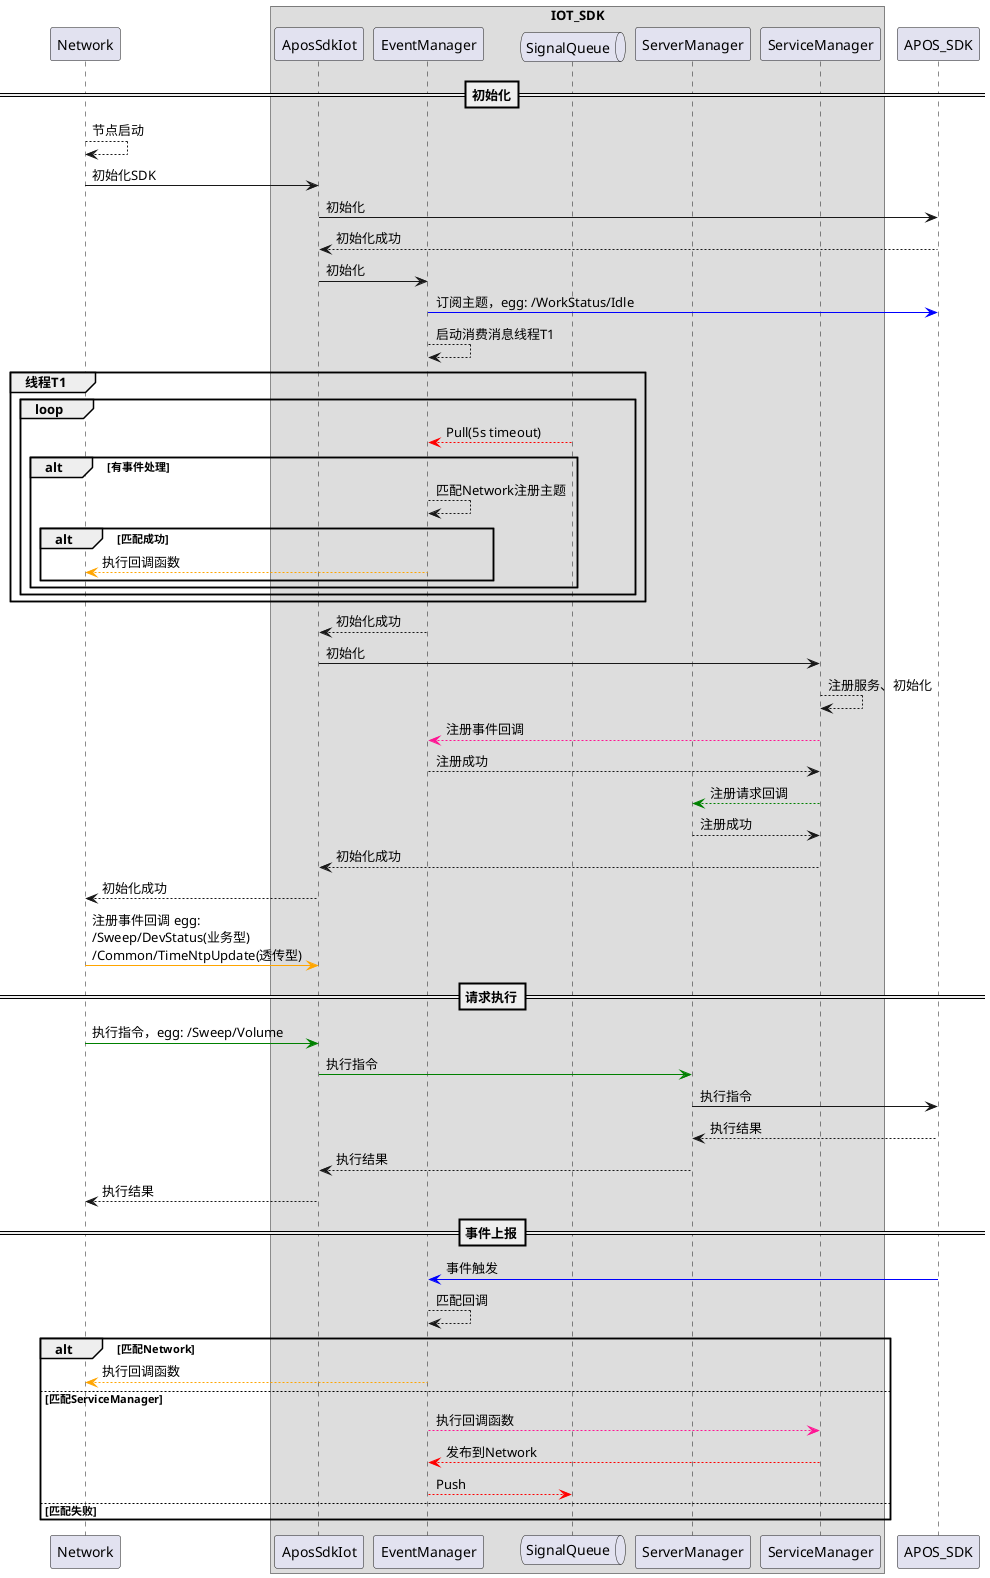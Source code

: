 @startuml
participant Network
box IOT_SDK
participant AposSdkIot
participant EventManager
queue SignalQueue
participant ServerManager
participant ServiceManager
endbox
participant APOS_SDK

'autonumber
==初始化==
Network --> Network: 节点启动
Network -> AposSdkIot: 初始化SDK
AposSdkIot -> APOS_SDK: 初始化
AposSdkIot <-- APOS_SDK: 初始化成功
AposSdkIot -> EventManager: 初始化

EventManager -[#blue]> APOS_SDK: 订阅主题，egg: /WorkStatus/Idle
EventManager --> EventManager: 启动消费消息线程T1
group 线程T1
    loop
        EventManager <-[#red]- SignalQueue: Pull(5s timeout)
        alt 有事件处理
            EventManager --> EventManager: 匹配Network注册主题
            alt 匹配成功
                Network <-[#orange]- EventManager: 执行回调函数
            end
        end
    end
end
AposSdkIot <-- EventManager: 初始化成功
AposSdkIot -> ServiceManager: 初始化
ServiceManager --> ServiceManager: 注册服务、初始化
ServiceManager -[#deeppink]-> EventManager: 注册事件回调
ServiceManager <-- EventManager: 注册成功
ServiceManager -[#green]-> ServerManager: 注册请求回调
ServiceManager <-- ServerManager: 注册成功
AposSdkIot <-- ServiceManager: 初始化成功
Network <-- AposSdkIot: 初始化成功
Network -[#orange]> AposSdkIot: 注册事件回调 egg: \n/Sweep/DevStatus(业务型)\n/Common/TimeNtpUpdate(透传型)

==请求执行==
Network -[#green]> AposSdkIot: 执行指令，egg: /Sweep/Volume
AposSdkIot -[#green]> ServerManager: 执行指令
ServerManager -> APOS_SDK: 执行指令
ServerManager <-- APOS_SDK: 执行结果
AposSdkIot <-- ServerManager: 执行结果
Network <-- AposSdkIot: 执行结果
==事件上报==
APOS_SDK -[#blue]> EventManager: 事件触发
EventManager --> EventManager: 匹配回调
alt 匹配Network
    EventManager -[#orange]-> Network: 执行回调函数
else 匹配ServiceManager
    EventManager -[#deeppink]-> ServiceManager: 执行回调函数
    ServiceManager -[#red]-> EventManager: 发布到Network
    EventManager -[#red]-> SignalQueue: Push
else 匹配失败

end
@enduml